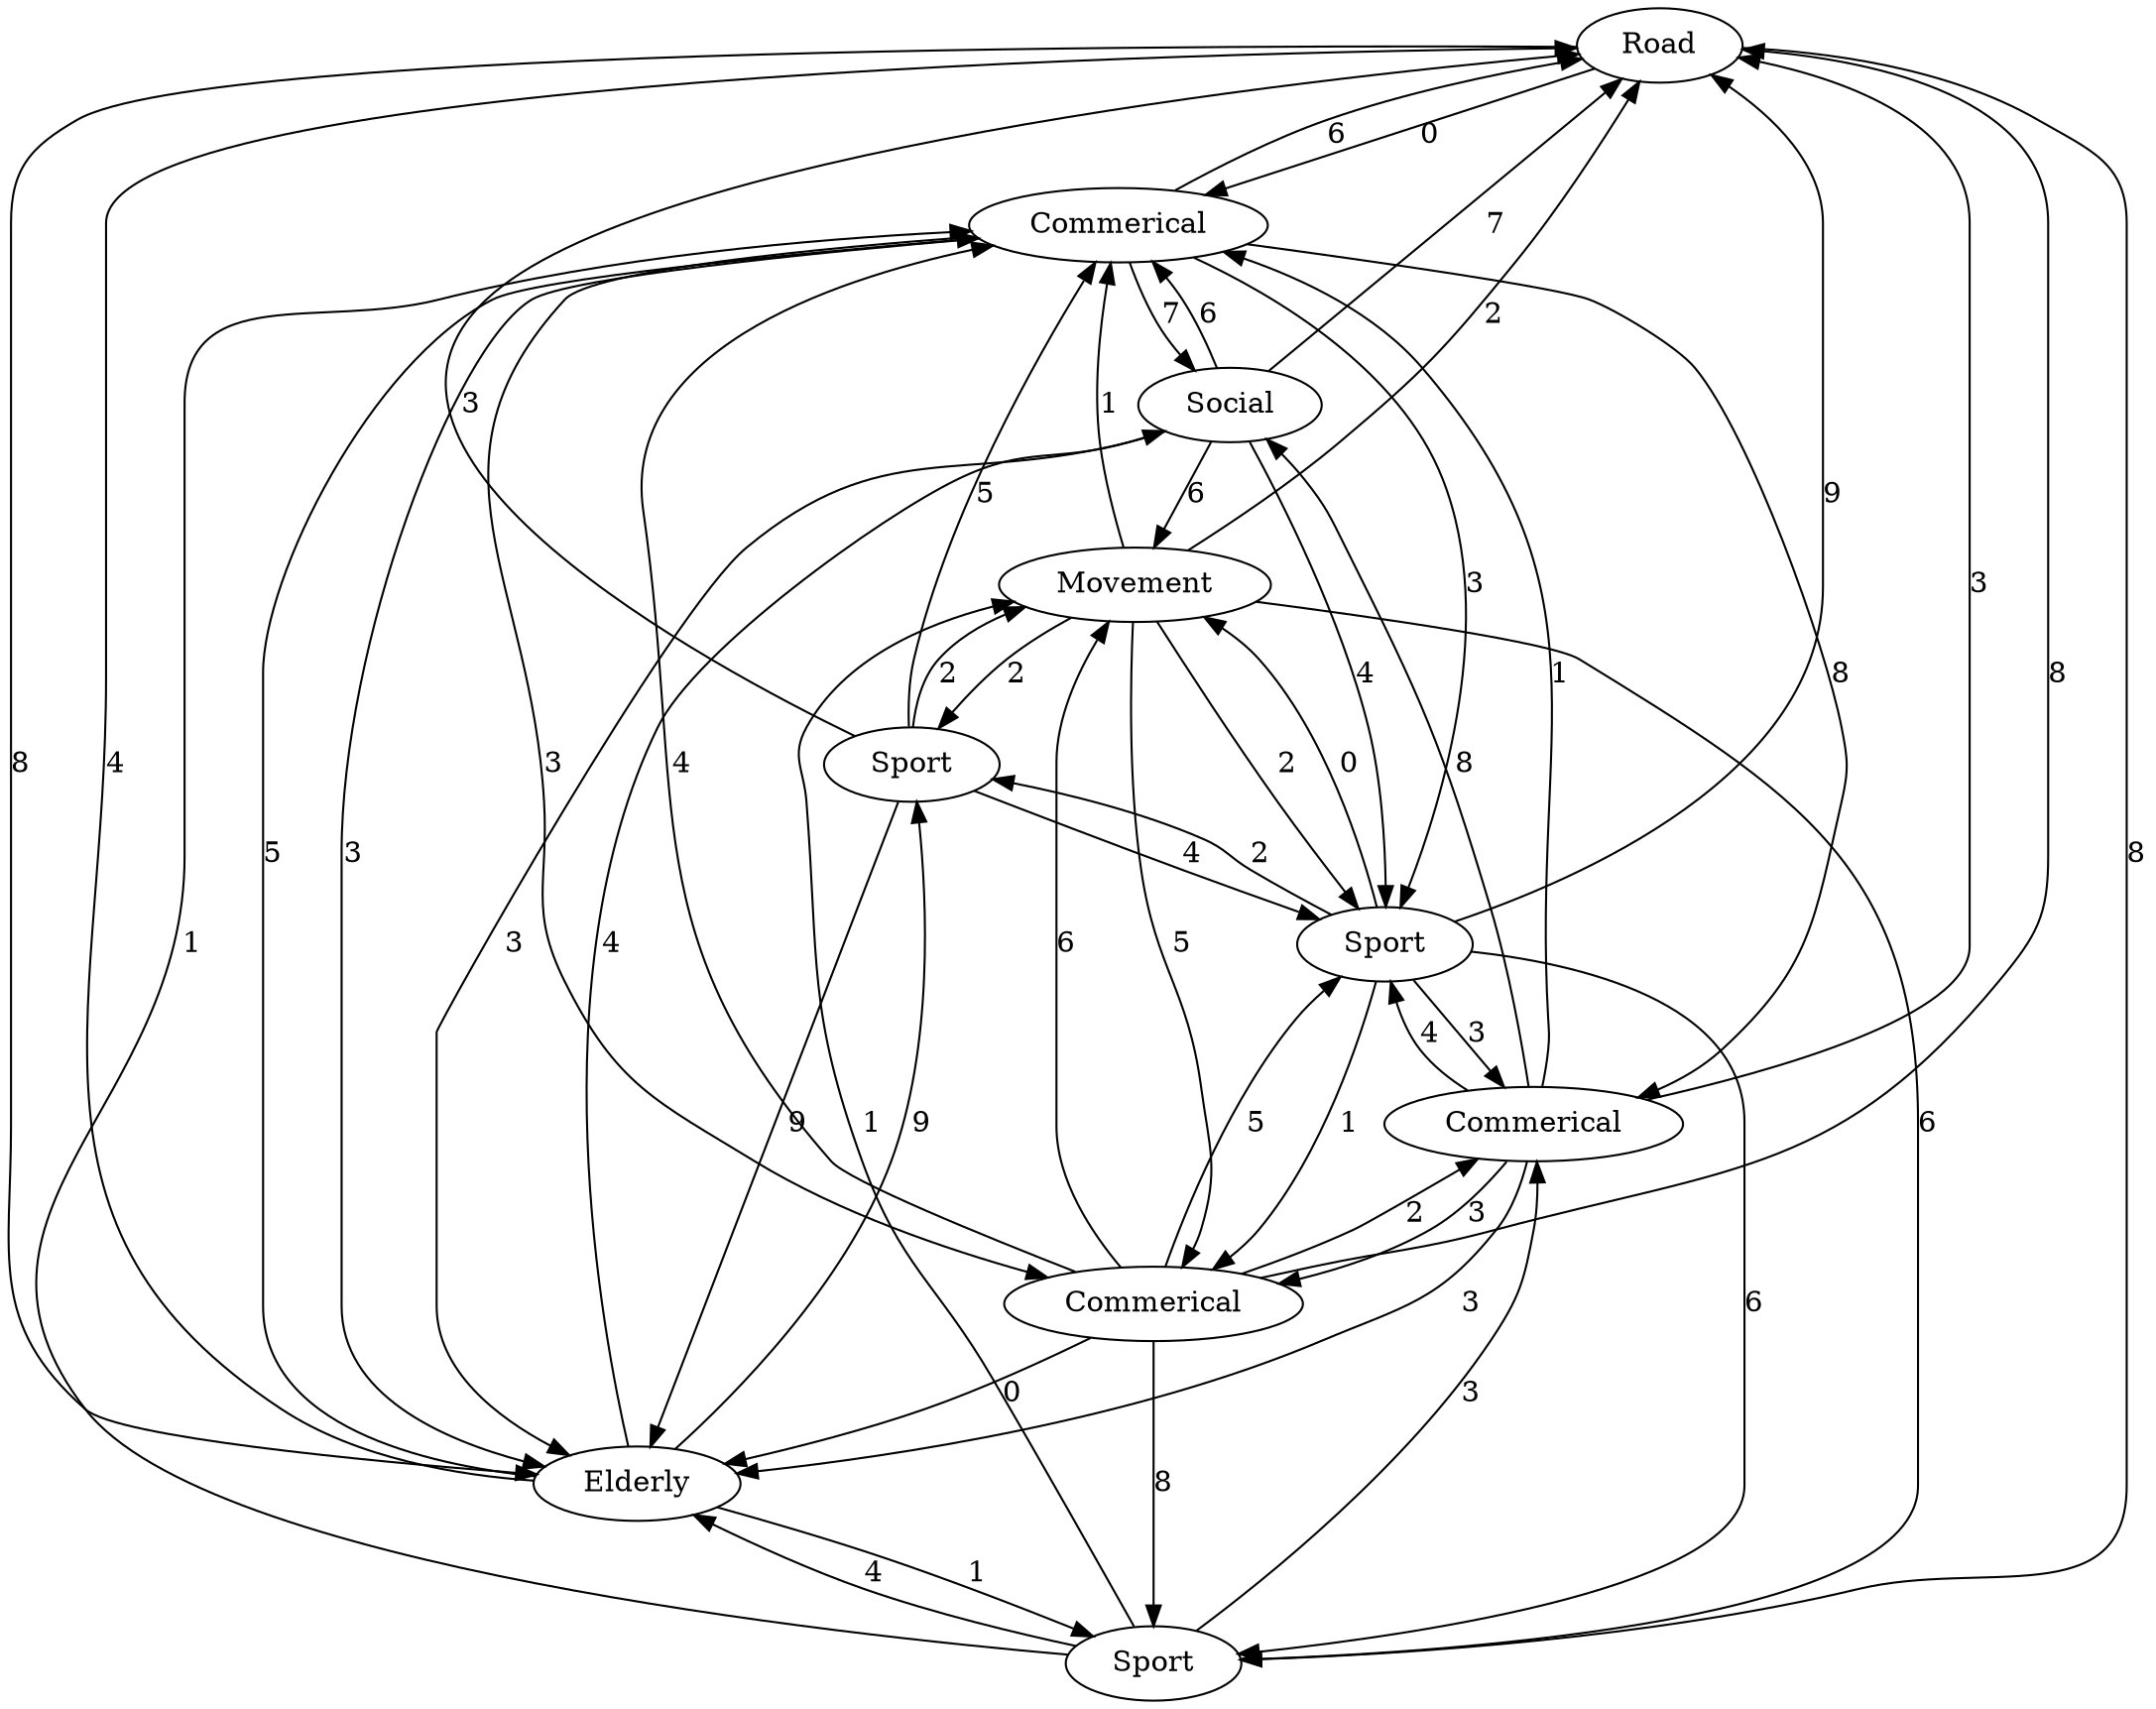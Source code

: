 digraph prova{
0 -> 1  [label="0"];
0 -> 3  [label="8"];
0 -> 7  [label="8"];
1 -> 0  [label="6"];
1 -> 2  [label="3"];
1 -> 5  [label="3"];
1 -> 7  [label="3"];
1 -> 8  [label="8"];
1 -> 9  [label="7"];
2 -> 0  [label="8"];
2 -> 1  [label="4"];
2 -> 3  [label="8"];
2 -> 5  [label="5"];
2 -> 6  [label="6"];
2 -> 7  [label="0"];
2 -> 8  [label="2"];
3 -> 1  [label="1"];
3 -> 6  [label="1"];
3 -> 7  [label="4"];
3 -> 8  [label="3"];
4 -> 0  [label="3"];
4 -> 1  [label="5"];
4 -> 5  [label="4"];
4 -> 6  [label="2"];
4 -> 7  [label="9"];
5 -> 0  [label="9"];
5 -> 2  [label="1"];
5 -> 3  [label="6"];
5 -> 4  [label="2"];
5 -> 6  [label="0"];
5 -> 8  [label="3"];
6 -> 0  [label="2"];
6 -> 1  [label="1"];
6 -> 2  [label="5"];
6 -> 3  [label="6"];
6 -> 4  [label="2"];
6 -> 5  [label="2"];
7 -> 0  [label="4"];
7 -> 1  [label="5"];
7 -> 3  [label="1"];
7 -> 4  [label="9"];
7 -> 9  [label="4"];
8 -> 0  [label="3"];
8 -> 1  [label="1"];
8 -> 2  [label="3"];
8 -> 5  [label="4"];
8 -> 7  [label="3"];
8 -> 9  [label="8"];
9 -> 0  [label="7"];
9 -> 1  [label="6"];
9 -> 5  [label="4"];
9 -> 6  [label="6"];
9 -> 7  [label="3"];
0 [ label = " Road " ] 
1 [ label = " Commerical " ] 
2 [ label = " Commerical " ] 
3 [ label = " Sport " ] 
4 [ label = " Sport " ] 
5 [ label = " Sport " ] 
6 [ label = " Movement " ] 
7 [ label = " Elderly " ] 
8 [ label = " Commerical " ] 
9 [ label = " Social " ] 
}